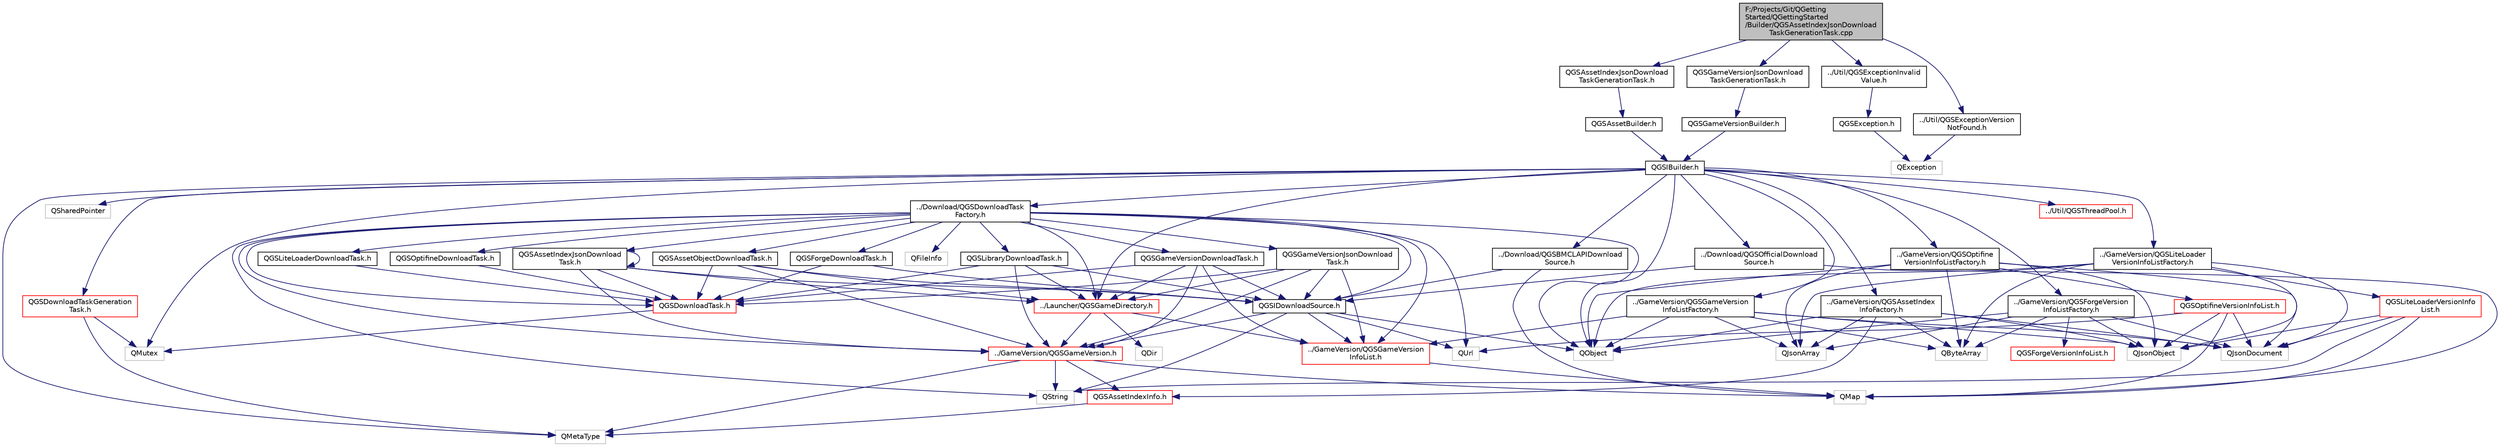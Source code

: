 digraph "F:/Projects/Git/QGettingStarted/QGettingStarted/Builder/QGSAssetIndexJsonDownloadTaskGenerationTask.cpp"
{
  edge [fontname="Helvetica",fontsize="10",labelfontname="Helvetica",labelfontsize="10"];
  node [fontname="Helvetica",fontsize="10",shape=record];
  Node0 [label="F:/Projects/Git/QGetting\lStarted/QGettingStarted\l/Builder/QGSAssetIndexJsonDownload\lTaskGenerationTask.cpp",height=0.2,width=0.4,color="black", fillcolor="grey75", style="filled", fontcolor="black"];
  Node0 -> Node1 [color="midnightblue",fontsize="10",style="solid"];
  Node1 [label="QGSAssetIndexJsonDownload\lTaskGenerationTask.h",height=0.2,width=0.4,color="black", fillcolor="white", style="filled",URL="$_q_g_s_asset_index_json_download_task_generation_task_8h.html"];
  Node1 -> Node2 [color="midnightblue",fontsize="10",style="solid"];
  Node2 [label="QGSAssetBuilder.h",height=0.2,width=0.4,color="black", fillcolor="white", style="filled",URL="$_q_g_s_asset_builder_8h.html"];
  Node2 -> Node3 [color="midnightblue",fontsize="10",style="solid"];
  Node3 [label="QGSIBuilder.h",height=0.2,width=0.4,color="black", fillcolor="white", style="filled",URL="$_q_g_s_i_builder_8h.html"];
  Node3 -> Node4 [color="midnightblue",fontsize="10",style="solid"];
  Node4 [label="QObject",height=0.2,width=0.4,color="grey75", fillcolor="white", style="filled"];
  Node3 -> Node5 [color="midnightblue",fontsize="10",style="solid"];
  Node5 [label="QSharedPointer",height=0.2,width=0.4,color="grey75", fillcolor="white", style="filled"];
  Node3 -> Node6 [color="midnightblue",fontsize="10",style="solid"];
  Node6 [label="QMetaType",height=0.2,width=0.4,color="grey75", fillcolor="white", style="filled"];
  Node3 -> Node7 [color="midnightblue",fontsize="10",style="solid"];
  Node7 [label="QMutex",height=0.2,width=0.4,color="grey75", fillcolor="white", style="filled"];
  Node3 -> Node8 [color="midnightblue",fontsize="10",style="solid"];
  Node8 [label="../Download/QGSDownloadTask\lFactory.h",height=0.2,width=0.4,color="black", fillcolor="white", style="filled",URL="$_q_g_s_download_task_factory_8h.html"];
  Node8 -> Node9 [color="midnightblue",fontsize="10",style="solid"];
  Node9 [label="QString",height=0.2,width=0.4,color="grey75", fillcolor="white", style="filled"];
  Node8 -> Node10 [color="midnightblue",fontsize="10",style="solid"];
  Node10 [label="QUrl",height=0.2,width=0.4,color="grey75", fillcolor="white", style="filled"];
  Node8 -> Node4 [color="midnightblue",fontsize="10",style="solid"];
  Node8 -> Node11 [color="midnightblue",fontsize="10",style="solid"];
  Node11 [label="QFileInfo",height=0.2,width=0.4,color="grey75", fillcolor="white", style="filled"];
  Node8 -> Node12 [color="midnightblue",fontsize="10",style="solid"];
  Node12 [label="QGSDownloadTask.h",height=0.2,width=0.4,color="red", fillcolor="white", style="filled",URL="$_q_g_s_download_task_8h.html"];
  Node12 -> Node7 [color="midnightblue",fontsize="10",style="solid"];
  Node8 -> Node28 [color="midnightblue",fontsize="10",style="solid"];
  Node28 [label="QGSGameVersionJsonDownload\lTask.h",height=0.2,width=0.4,color="black", fillcolor="white", style="filled",URL="$_q_g_s_game_version_json_download_task_8h.html"];
  Node28 -> Node12 [color="midnightblue",fontsize="10",style="solid"];
  Node28 -> Node29 [color="midnightblue",fontsize="10",style="solid"];
  Node29 [label="QGSIDownloadSource.h",height=0.2,width=0.4,color="black", fillcolor="white", style="filled",URL="$_q_g_s_i_download_source_8h.html"];
  Node29 -> Node4 [color="midnightblue",fontsize="10",style="solid"];
  Node29 -> Node9 [color="midnightblue",fontsize="10",style="solid"];
  Node29 -> Node10 [color="midnightblue",fontsize="10",style="solid"];
  Node29 -> Node30 [color="midnightblue",fontsize="10",style="solid"];
  Node30 [label="../GameVersion/QGSGameVersion.h",height=0.2,width=0.4,color="red", fillcolor="white", style="filled",URL="$_q_g_s_game_version_8h.html"];
  Node30 -> Node9 [color="midnightblue",fontsize="10",style="solid"];
  Node30 -> Node24 [color="midnightblue",fontsize="10",style="solid"];
  Node24 [label="QMap",height=0.2,width=0.4,color="grey75", fillcolor="white", style="filled"];
  Node30 -> Node6 [color="midnightblue",fontsize="10",style="solid"];
  Node30 -> Node39 [color="midnightblue",fontsize="10",style="solid"];
  Node39 [label="QGSAssetIndexInfo.h",height=0.2,width=0.4,color="red", fillcolor="white", style="filled",URL="$_q_g_s_asset_index_info_8h.html"];
  Node39 -> Node6 [color="midnightblue",fontsize="10",style="solid"];
  Node29 -> Node41 [color="midnightblue",fontsize="10",style="solid"];
  Node41 [label="../GameVersion/QGSGameVersion\lInfoList.h",height=0.2,width=0.4,color="red", fillcolor="white", style="filled",URL="$_q_g_s_game_version_info_list_8h.html"];
  Node41 -> Node24 [color="midnightblue",fontsize="10",style="solid"];
  Node28 -> Node30 [color="midnightblue",fontsize="10",style="solid"];
  Node28 -> Node44 [color="midnightblue",fontsize="10",style="solid"];
  Node44 [label="../Launcher/QGSGameDirectory.h",height=0.2,width=0.4,color="red", fillcolor="white", style="filled",URL="$_q_g_s_game_directory_8h.html"];
  Node44 -> Node45 [color="midnightblue",fontsize="10",style="solid"];
  Node45 [label="QDir",height=0.2,width=0.4,color="grey75", fillcolor="white", style="filled"];
  Node44 -> Node30 [color="midnightblue",fontsize="10",style="solid"];
  Node44 -> Node41 [color="midnightblue",fontsize="10",style="solid"];
  Node28 -> Node41 [color="midnightblue",fontsize="10",style="solid"];
  Node8 -> Node46 [color="midnightblue",fontsize="10",style="solid"];
  Node46 [label="QGSAssetObjectDownloadTask.h",height=0.2,width=0.4,color="black", fillcolor="white", style="filled",URL="$_q_g_s_asset_object_download_task_8h.html"];
  Node46 -> Node12 [color="midnightblue",fontsize="10",style="solid"];
  Node46 -> Node29 [color="midnightblue",fontsize="10",style="solid"];
  Node46 -> Node30 [color="midnightblue",fontsize="10",style="solid"];
  Node46 -> Node44 [color="midnightblue",fontsize="10",style="solid"];
  Node8 -> Node47 [color="midnightblue",fontsize="10",style="solid"];
  Node47 [label="QGSLibraryDownloadTask.h",height=0.2,width=0.4,color="black", fillcolor="white", style="filled",URL="$_q_g_s_library_download_task_8h.html"];
  Node47 -> Node12 [color="midnightblue",fontsize="10",style="solid"];
  Node47 -> Node29 [color="midnightblue",fontsize="10",style="solid"];
  Node47 -> Node30 [color="midnightblue",fontsize="10",style="solid"];
  Node47 -> Node44 [color="midnightblue",fontsize="10",style="solid"];
  Node8 -> Node48 [color="midnightblue",fontsize="10",style="solid"];
  Node48 [label="QGSGameVersionDownloadTask.h",height=0.2,width=0.4,color="black", fillcolor="white", style="filled",URL="$_q_g_s_game_version_download_task_8h.html"];
  Node48 -> Node12 [color="midnightblue",fontsize="10",style="solid"];
  Node48 -> Node29 [color="midnightblue",fontsize="10",style="solid"];
  Node48 -> Node30 [color="midnightblue",fontsize="10",style="solid"];
  Node48 -> Node44 [color="midnightblue",fontsize="10",style="solid"];
  Node48 -> Node41 [color="midnightblue",fontsize="10",style="solid"];
  Node8 -> Node49 [color="midnightblue",fontsize="10",style="solid"];
  Node49 [label="QGSAssetIndexJsonDownload\lTask.h",height=0.2,width=0.4,color="black", fillcolor="white", style="filled",URL="$_q_g_s_asset_index_json_download_task_8h.html"];
  Node49 -> Node12 [color="midnightblue",fontsize="10",style="solid"];
  Node49 -> Node29 [color="midnightblue",fontsize="10",style="solid"];
  Node49 -> Node30 [color="midnightblue",fontsize="10",style="solid"];
  Node49 -> Node44 [color="midnightblue",fontsize="10",style="solid"];
  Node49 -> Node49 [color="midnightblue",fontsize="10",style="solid"];
  Node8 -> Node50 [color="midnightblue",fontsize="10",style="solid"];
  Node50 [label="QGSForgeDownloadTask.h",height=0.2,width=0.4,color="black", fillcolor="white", style="filled",URL="$_q_g_s_forge_download_task_8h.html"];
  Node50 -> Node12 [color="midnightblue",fontsize="10",style="solid"];
  Node50 -> Node29 [color="midnightblue",fontsize="10",style="solid"];
  Node8 -> Node51 [color="midnightblue",fontsize="10",style="solid"];
  Node51 [label="QGSLiteLoaderDownloadTask.h",height=0.2,width=0.4,color="black", fillcolor="white", style="filled",URL="$_q_g_s_lite_loader_download_task_8h.html"];
  Node51 -> Node12 [color="midnightblue",fontsize="10",style="solid"];
  Node8 -> Node52 [color="midnightblue",fontsize="10",style="solid"];
  Node52 [label="QGSOptifineDownloadTask.h",height=0.2,width=0.4,color="black", fillcolor="white", style="filled",URL="$_q_g_s_optifine_download_task_8h.html"];
  Node52 -> Node12 [color="midnightblue",fontsize="10",style="solid"];
  Node8 -> Node29 [color="midnightblue",fontsize="10",style="solid"];
  Node8 -> Node30 [color="midnightblue",fontsize="10",style="solid"];
  Node8 -> Node44 [color="midnightblue",fontsize="10",style="solid"];
  Node8 -> Node41 [color="midnightblue",fontsize="10",style="solid"];
  Node3 -> Node53 [color="midnightblue",fontsize="10",style="solid"];
  Node53 [label="../Download/QGSBMCLAPIDownload\lSource.h",height=0.2,width=0.4,color="black", fillcolor="white", style="filled",URL="$_q_g_s_b_m_c_l_a_p_i_download_source_8h.html"];
  Node53 -> Node24 [color="midnightblue",fontsize="10",style="solid"];
  Node53 -> Node29 [color="midnightblue",fontsize="10",style="solid"];
  Node3 -> Node54 [color="midnightblue",fontsize="10",style="solid"];
  Node54 [label="../Download/QGSOfficialDownload\lSource.h",height=0.2,width=0.4,color="black", fillcolor="white", style="filled",URL="$_q_g_s_official_download_source_8h.html"];
  Node54 -> Node24 [color="midnightblue",fontsize="10",style="solid"];
  Node54 -> Node29 [color="midnightblue",fontsize="10",style="solid"];
  Node3 -> Node55 [color="midnightblue",fontsize="10",style="solid"];
  Node55 [label="../GameVersion/QGSAssetIndex\lInfoFactory.h",height=0.2,width=0.4,color="black", fillcolor="white", style="filled",URL="$_q_g_s_asset_index_info_factory_8h.html"];
  Node55 -> Node4 [color="midnightblue",fontsize="10",style="solid"];
  Node55 -> Node56 [color="midnightblue",fontsize="10",style="solid"];
  Node56 [label="QByteArray",height=0.2,width=0.4,color="grey75", fillcolor="white", style="filled"];
  Node55 -> Node57 [color="midnightblue",fontsize="10",style="solid"];
  Node57 [label="QJsonArray",height=0.2,width=0.4,color="grey75", fillcolor="white", style="filled"];
  Node55 -> Node58 [color="midnightblue",fontsize="10",style="solid"];
  Node58 [label="QJsonDocument",height=0.2,width=0.4,color="grey75", fillcolor="white", style="filled"];
  Node55 -> Node59 [color="midnightblue",fontsize="10",style="solid"];
  Node59 [label="QJsonObject",height=0.2,width=0.4,color="grey75", fillcolor="white", style="filled"];
  Node55 -> Node39 [color="midnightblue",fontsize="10",style="solid"];
  Node3 -> Node60 [color="midnightblue",fontsize="10",style="solid"];
  Node60 [label="../GameVersion/QGSForgeVersion\lInfoListFactory.h",height=0.2,width=0.4,color="black", fillcolor="white", style="filled",URL="$_q_g_s_forge_version_info_list_factory_8h.html"];
  Node60 -> Node4 [color="midnightblue",fontsize="10",style="solid"];
  Node60 -> Node56 [color="midnightblue",fontsize="10",style="solid"];
  Node60 -> Node57 [color="midnightblue",fontsize="10",style="solid"];
  Node60 -> Node58 [color="midnightblue",fontsize="10",style="solid"];
  Node60 -> Node59 [color="midnightblue",fontsize="10",style="solid"];
  Node60 -> Node61 [color="midnightblue",fontsize="10",style="solid"];
  Node61 [label="QGSForgeVersionInfoList.h",height=0.2,width=0.4,color="red", fillcolor="white", style="filled",URL="$_q_g_s_forge_version_info_list_8h.html"];
  Node3 -> Node63 [color="midnightblue",fontsize="10",style="solid"];
  Node63 [label="../GameVersion/QGSGameVersion\lInfoListFactory.h",height=0.2,width=0.4,color="black", fillcolor="white", style="filled",URL="$_q_g_s_game_version_info_list_factory_8h.html"];
  Node63 -> Node4 [color="midnightblue",fontsize="10",style="solid"];
  Node63 -> Node56 [color="midnightblue",fontsize="10",style="solid"];
  Node63 -> Node57 [color="midnightblue",fontsize="10",style="solid"];
  Node63 -> Node58 [color="midnightblue",fontsize="10",style="solid"];
  Node63 -> Node59 [color="midnightblue",fontsize="10",style="solid"];
  Node63 -> Node41 [color="midnightblue",fontsize="10",style="solid"];
  Node3 -> Node64 [color="midnightblue",fontsize="10",style="solid"];
  Node64 [label="../GameVersion/QGSLiteLoader\lVersionInfoListFactory.h",height=0.2,width=0.4,color="black", fillcolor="white", style="filled",URL="$_q_g_s_lite_loader_version_info_list_factory_8h.html"];
  Node64 -> Node4 [color="midnightblue",fontsize="10",style="solid"];
  Node64 -> Node56 [color="midnightblue",fontsize="10",style="solid"];
  Node64 -> Node57 [color="midnightblue",fontsize="10",style="solid"];
  Node64 -> Node58 [color="midnightblue",fontsize="10",style="solid"];
  Node64 -> Node59 [color="midnightblue",fontsize="10",style="solid"];
  Node64 -> Node65 [color="midnightblue",fontsize="10",style="solid"];
  Node65 [label="QGSLiteLoaderVersionInfo\lList.h",height=0.2,width=0.4,color="red", fillcolor="white", style="filled",URL="$_q_g_s_lite_loader_version_info_list_8h.html"];
  Node65 -> Node9 [color="midnightblue",fontsize="10",style="solid"];
  Node65 -> Node24 [color="midnightblue",fontsize="10",style="solid"];
  Node65 -> Node58 [color="midnightblue",fontsize="10",style="solid"];
  Node65 -> Node59 [color="midnightblue",fontsize="10",style="solid"];
  Node3 -> Node69 [color="midnightblue",fontsize="10",style="solid"];
  Node69 [label="../GameVersion/QGSOptifine\lVersionInfoListFactory.h",height=0.2,width=0.4,color="black", fillcolor="white", style="filled",URL="$_q_g_s_optifine_version_info_list_factory_8h.html"];
  Node69 -> Node4 [color="midnightblue",fontsize="10",style="solid"];
  Node69 -> Node56 [color="midnightblue",fontsize="10",style="solid"];
  Node69 -> Node57 [color="midnightblue",fontsize="10",style="solid"];
  Node69 -> Node58 [color="midnightblue",fontsize="10",style="solid"];
  Node69 -> Node59 [color="midnightblue",fontsize="10",style="solid"];
  Node69 -> Node70 [color="midnightblue",fontsize="10",style="solid"];
  Node70 [label="QGSOptifineVersionInfoList.h",height=0.2,width=0.4,color="red", fillcolor="white", style="filled",URL="$_q_g_s_optifine_version_info_list_8h.html"];
  Node70 -> Node24 [color="midnightblue",fontsize="10",style="solid"];
  Node70 -> Node10 [color="midnightblue",fontsize="10",style="solid"];
  Node70 -> Node58 [color="midnightblue",fontsize="10",style="solid"];
  Node70 -> Node59 [color="midnightblue",fontsize="10",style="solid"];
  Node3 -> Node44 [color="midnightblue",fontsize="10",style="solid"];
  Node3 -> Node72 [color="midnightblue",fontsize="10",style="solid"];
  Node72 [label="../Util/QGSThreadPool.h",height=0.2,width=0.4,color="red", fillcolor="white", style="filled",URL="$_q_g_s_thread_pool_8h.html"];
  Node3 -> Node79 [color="midnightblue",fontsize="10",style="solid"];
  Node79 [label="QGSDownloadTaskGeneration\lTask.h",height=0.2,width=0.4,color="red", fillcolor="white", style="filled",URL="$_q_g_s_download_task_generation_task_8h.html"];
  Node79 -> Node7 [color="midnightblue",fontsize="10",style="solid"];
  Node79 -> Node6 [color="midnightblue",fontsize="10",style="solid"];
  Node0 -> Node80 [color="midnightblue",fontsize="10",style="solid"];
  Node80 [label="QGSGameVersionJsonDownload\lTaskGenerationTask.h",height=0.2,width=0.4,color="black", fillcolor="white", style="filled",URL="$_q_g_s_game_version_json_download_task_generation_task_8h.html"];
  Node80 -> Node81 [color="midnightblue",fontsize="10",style="solid"];
  Node81 [label="QGSGameVersionBuilder.h",height=0.2,width=0.4,color="black", fillcolor="white", style="filled",URL="$_q_g_s_game_version_builder_8h.html"];
  Node81 -> Node3 [color="midnightblue",fontsize="10",style="solid"];
  Node0 -> Node82 [color="midnightblue",fontsize="10",style="solid"];
  Node82 [label="../Util/QGSExceptionInvalid\lValue.h",height=0.2,width=0.4,color="black", fillcolor="white", style="filled",URL="$_q_g_s_exception_invalid_value_8h.html"];
  Node82 -> Node83 [color="midnightblue",fontsize="10",style="solid"];
  Node83 [label="QGSException.h",height=0.2,width=0.4,color="black", fillcolor="white", style="filled",URL="$_q_g_s_exception_8h.html"];
  Node83 -> Node84 [color="midnightblue",fontsize="10",style="solid"];
  Node84 [label="QException",height=0.2,width=0.4,color="grey75", fillcolor="white", style="filled"];
  Node0 -> Node85 [color="midnightblue",fontsize="10",style="solid"];
  Node85 [label="../Util/QGSExceptionVersion\lNotFound.h",height=0.2,width=0.4,color="black", fillcolor="white", style="filled",URL="$_q_g_s_exception_version_not_found_8h.html"];
  Node85 -> Node84 [color="midnightblue",fontsize="10",style="solid"];
}
